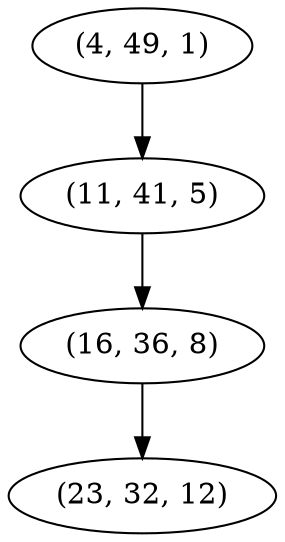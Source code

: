 digraph tree {
    "(4, 49, 1)";
    "(11, 41, 5)";
    "(16, 36, 8)";
    "(23, 32, 12)";
    "(4, 49, 1)" -> "(11, 41, 5)";
    "(11, 41, 5)" -> "(16, 36, 8)";
    "(16, 36, 8)" -> "(23, 32, 12)";
}
